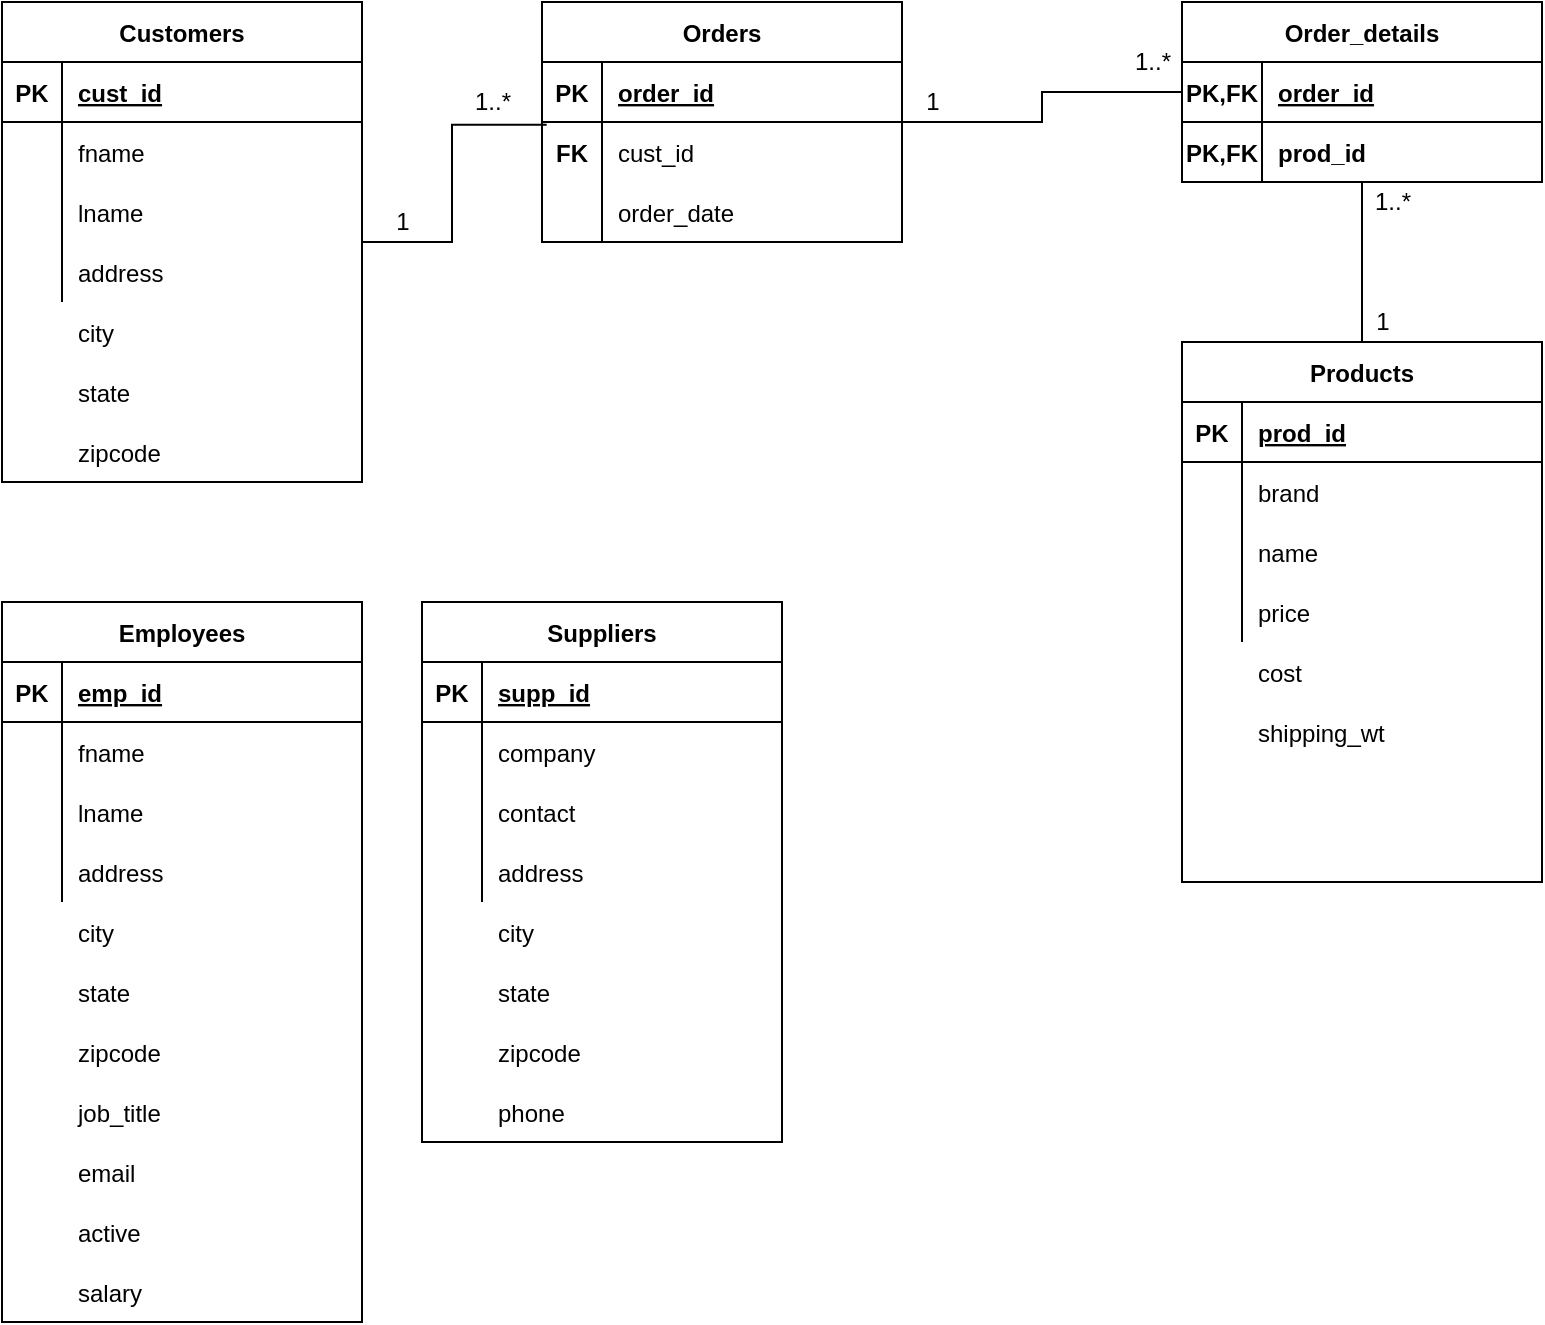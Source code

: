 <mxfile version="13.10.2" type="device"><diagram id="1G9OdVlGmdawqTqlUnX2" name="Page-1"><mxGraphModel dx="1038" dy="580" grid="1" gridSize="10" guides="1" tooltips="1" connect="1" arrows="1" fold="1" page="1" pageScale="1" pageWidth="850" pageHeight="1100" math="0" shadow="0"><root><mxCell id="0"/><mxCell id="1" parent="0"/><mxCell id="oy5DXmCXo36b-dmY0Exa-119" style="edgeStyle=orthogonalEdgeStyle;rounded=0;orthogonalLoop=1;jettySize=auto;html=1;entryX=0.013;entryY=0.047;entryDx=0;entryDy=0;entryPerimeter=0;endArrow=none;endFill=0;" edge="1" parent="1" source="oy5DXmCXo36b-dmY0Exa-1" target="oy5DXmCXo36b-dmY0Exa-41"><mxGeometry relative="1" as="geometry"/></mxCell><mxCell id="oy5DXmCXo36b-dmY0Exa-1" value="Customers" style="shape=table;startSize=30;container=1;collapsible=1;childLayout=tableLayout;fixedRows=1;rowLines=0;fontStyle=1;align=center;resizeLast=1;" vertex="1" parent="1"><mxGeometry x="80" y="40" width="180" height="240" as="geometry"/></mxCell><mxCell id="oy5DXmCXo36b-dmY0Exa-2" value="" style="shape=partialRectangle;collapsible=0;dropTarget=0;pointerEvents=0;fillColor=none;top=0;left=0;bottom=1;right=0;points=[[0,0.5],[1,0.5]];portConstraint=eastwest;" vertex="1" parent="oy5DXmCXo36b-dmY0Exa-1"><mxGeometry y="30" width="180" height="30" as="geometry"/></mxCell><mxCell id="oy5DXmCXo36b-dmY0Exa-3" value="PK" style="shape=partialRectangle;connectable=0;fillColor=none;top=0;left=0;bottom=0;right=0;fontStyle=1;overflow=hidden;" vertex="1" parent="oy5DXmCXo36b-dmY0Exa-2"><mxGeometry width="30" height="30" as="geometry"/></mxCell><mxCell id="oy5DXmCXo36b-dmY0Exa-4" value="cust_id" style="shape=partialRectangle;connectable=0;fillColor=none;top=0;left=0;bottom=0;right=0;align=left;spacingLeft=6;fontStyle=5;overflow=hidden;" vertex="1" parent="oy5DXmCXo36b-dmY0Exa-2"><mxGeometry x="30" width="150" height="30" as="geometry"/></mxCell><mxCell id="oy5DXmCXo36b-dmY0Exa-5" value="" style="shape=partialRectangle;collapsible=0;dropTarget=0;pointerEvents=0;fillColor=none;top=0;left=0;bottom=0;right=0;points=[[0,0.5],[1,0.5]];portConstraint=eastwest;" vertex="1" parent="oy5DXmCXo36b-dmY0Exa-1"><mxGeometry y="60" width="180" height="30" as="geometry"/></mxCell><mxCell id="oy5DXmCXo36b-dmY0Exa-6" value="" style="shape=partialRectangle;connectable=0;fillColor=none;top=0;left=0;bottom=0;right=0;editable=1;overflow=hidden;" vertex="1" parent="oy5DXmCXo36b-dmY0Exa-5"><mxGeometry width="30" height="30" as="geometry"/></mxCell><mxCell id="oy5DXmCXo36b-dmY0Exa-7" value="fname" style="shape=partialRectangle;connectable=0;fillColor=none;top=0;left=0;bottom=0;right=0;align=left;spacingLeft=6;overflow=hidden;" vertex="1" parent="oy5DXmCXo36b-dmY0Exa-5"><mxGeometry x="30" width="150" height="30" as="geometry"/></mxCell><mxCell id="oy5DXmCXo36b-dmY0Exa-8" value="" style="shape=partialRectangle;collapsible=0;dropTarget=0;pointerEvents=0;fillColor=none;top=0;left=0;bottom=0;right=0;points=[[0,0.5],[1,0.5]];portConstraint=eastwest;" vertex="1" parent="oy5DXmCXo36b-dmY0Exa-1"><mxGeometry y="90" width="180" height="30" as="geometry"/></mxCell><mxCell id="oy5DXmCXo36b-dmY0Exa-9" value="" style="shape=partialRectangle;connectable=0;fillColor=none;top=0;left=0;bottom=0;right=0;editable=1;overflow=hidden;" vertex="1" parent="oy5DXmCXo36b-dmY0Exa-8"><mxGeometry width="30" height="30" as="geometry"/></mxCell><mxCell id="oy5DXmCXo36b-dmY0Exa-10" value="lname" style="shape=partialRectangle;connectable=0;fillColor=none;top=0;left=0;bottom=0;right=0;align=left;spacingLeft=6;overflow=hidden;" vertex="1" parent="oy5DXmCXo36b-dmY0Exa-8"><mxGeometry x="30" width="150" height="30" as="geometry"/></mxCell><mxCell id="oy5DXmCXo36b-dmY0Exa-11" value="" style="shape=partialRectangle;collapsible=0;dropTarget=0;pointerEvents=0;fillColor=none;top=0;left=0;bottom=0;right=0;points=[[0,0.5],[1,0.5]];portConstraint=eastwest;" vertex="1" parent="oy5DXmCXo36b-dmY0Exa-1"><mxGeometry y="120" width="180" height="30" as="geometry"/></mxCell><mxCell id="oy5DXmCXo36b-dmY0Exa-12" value="" style="shape=partialRectangle;connectable=0;fillColor=none;top=0;left=0;bottom=0;right=0;editable=1;overflow=hidden;" vertex="1" parent="oy5DXmCXo36b-dmY0Exa-11"><mxGeometry width="30" height="30" as="geometry"/></mxCell><mxCell id="oy5DXmCXo36b-dmY0Exa-13" value="address" style="shape=partialRectangle;connectable=0;fillColor=none;top=0;left=0;bottom=0;right=0;align=left;spacingLeft=6;overflow=hidden;" vertex="1" parent="oy5DXmCXo36b-dmY0Exa-11"><mxGeometry x="30" width="150" height="30" as="geometry"/></mxCell><mxCell id="oy5DXmCXo36b-dmY0Exa-14" value="city" style="shape=partialRectangle;connectable=0;fillColor=none;top=0;left=0;bottom=0;right=0;align=left;spacingLeft=6;overflow=hidden;" vertex="1" parent="1"><mxGeometry x="110" y="190" width="150" height="30" as="geometry"/></mxCell><mxCell id="oy5DXmCXo36b-dmY0Exa-15" value="state" style="shape=partialRectangle;connectable=0;fillColor=none;top=0;left=0;bottom=0;right=0;align=left;spacingLeft=6;overflow=hidden;" vertex="1" parent="1"><mxGeometry x="110" y="220" width="150" height="30" as="geometry"/></mxCell><mxCell id="oy5DXmCXo36b-dmY0Exa-16" value="zipcode" style="shape=partialRectangle;connectable=0;fillColor=none;top=0;left=0;bottom=0;right=0;align=left;spacingLeft=6;overflow=hidden;" vertex="1" parent="1"><mxGeometry x="110" y="250" width="150" height="30" as="geometry"/></mxCell><mxCell id="oy5DXmCXo36b-dmY0Exa-17" value="Employees" style="shape=table;startSize=30;container=1;collapsible=1;childLayout=tableLayout;fixedRows=1;rowLines=0;fontStyle=1;align=center;resizeLast=1;" vertex="1" parent="1"><mxGeometry x="80" y="340" width="180" height="360" as="geometry"/></mxCell><mxCell id="oy5DXmCXo36b-dmY0Exa-18" value="" style="shape=partialRectangle;collapsible=0;dropTarget=0;pointerEvents=0;fillColor=none;top=0;left=0;bottom=1;right=0;points=[[0,0.5],[1,0.5]];portConstraint=eastwest;" vertex="1" parent="oy5DXmCXo36b-dmY0Exa-17"><mxGeometry y="30" width="180" height="30" as="geometry"/></mxCell><mxCell id="oy5DXmCXo36b-dmY0Exa-19" value="PK" style="shape=partialRectangle;connectable=0;fillColor=none;top=0;left=0;bottom=0;right=0;fontStyle=1;overflow=hidden;" vertex="1" parent="oy5DXmCXo36b-dmY0Exa-18"><mxGeometry width="30" height="30" as="geometry"/></mxCell><mxCell id="oy5DXmCXo36b-dmY0Exa-20" value="emp_id" style="shape=partialRectangle;connectable=0;fillColor=none;top=0;left=0;bottom=0;right=0;align=left;spacingLeft=6;fontStyle=5;overflow=hidden;" vertex="1" parent="oy5DXmCXo36b-dmY0Exa-18"><mxGeometry x="30" width="150" height="30" as="geometry"/></mxCell><mxCell id="oy5DXmCXo36b-dmY0Exa-21" value="" style="shape=partialRectangle;collapsible=0;dropTarget=0;pointerEvents=0;fillColor=none;top=0;left=0;bottom=0;right=0;points=[[0,0.5],[1,0.5]];portConstraint=eastwest;" vertex="1" parent="oy5DXmCXo36b-dmY0Exa-17"><mxGeometry y="60" width="180" height="30" as="geometry"/></mxCell><mxCell id="oy5DXmCXo36b-dmY0Exa-22" value="" style="shape=partialRectangle;connectable=0;fillColor=none;top=0;left=0;bottom=0;right=0;editable=1;overflow=hidden;" vertex="1" parent="oy5DXmCXo36b-dmY0Exa-21"><mxGeometry width="30" height="30" as="geometry"/></mxCell><mxCell id="oy5DXmCXo36b-dmY0Exa-23" value="fname" style="shape=partialRectangle;connectable=0;fillColor=none;top=0;left=0;bottom=0;right=0;align=left;spacingLeft=6;overflow=hidden;" vertex="1" parent="oy5DXmCXo36b-dmY0Exa-21"><mxGeometry x="30" width="150" height="30" as="geometry"/></mxCell><mxCell id="oy5DXmCXo36b-dmY0Exa-24" value="" style="shape=partialRectangle;collapsible=0;dropTarget=0;pointerEvents=0;fillColor=none;top=0;left=0;bottom=0;right=0;points=[[0,0.5],[1,0.5]];portConstraint=eastwest;" vertex="1" parent="oy5DXmCXo36b-dmY0Exa-17"><mxGeometry y="90" width="180" height="30" as="geometry"/></mxCell><mxCell id="oy5DXmCXo36b-dmY0Exa-25" value="" style="shape=partialRectangle;connectable=0;fillColor=none;top=0;left=0;bottom=0;right=0;editable=1;overflow=hidden;" vertex="1" parent="oy5DXmCXo36b-dmY0Exa-24"><mxGeometry width="30" height="30" as="geometry"/></mxCell><mxCell id="oy5DXmCXo36b-dmY0Exa-26" value="lname" style="shape=partialRectangle;connectable=0;fillColor=none;top=0;left=0;bottom=0;right=0;align=left;spacingLeft=6;overflow=hidden;" vertex="1" parent="oy5DXmCXo36b-dmY0Exa-24"><mxGeometry x="30" width="150" height="30" as="geometry"/></mxCell><mxCell id="oy5DXmCXo36b-dmY0Exa-27" value="" style="shape=partialRectangle;collapsible=0;dropTarget=0;pointerEvents=0;fillColor=none;top=0;left=0;bottom=0;right=0;points=[[0,0.5],[1,0.5]];portConstraint=eastwest;" vertex="1" parent="oy5DXmCXo36b-dmY0Exa-17"><mxGeometry y="120" width="180" height="30" as="geometry"/></mxCell><mxCell id="oy5DXmCXo36b-dmY0Exa-28" value="" style="shape=partialRectangle;connectable=0;fillColor=none;top=0;left=0;bottom=0;right=0;editable=1;overflow=hidden;" vertex="1" parent="oy5DXmCXo36b-dmY0Exa-27"><mxGeometry width="30" height="30" as="geometry"/></mxCell><mxCell id="oy5DXmCXo36b-dmY0Exa-29" value="address" style="shape=partialRectangle;connectable=0;fillColor=none;top=0;left=0;bottom=0;right=0;align=left;spacingLeft=6;overflow=hidden;" vertex="1" parent="oy5DXmCXo36b-dmY0Exa-27"><mxGeometry x="30" width="150" height="30" as="geometry"/></mxCell><mxCell id="oy5DXmCXo36b-dmY0Exa-30" value="city" style="shape=partialRectangle;connectable=0;fillColor=none;top=0;left=0;bottom=0;right=0;align=left;spacingLeft=6;overflow=hidden;" vertex="1" parent="1"><mxGeometry x="110" y="490" width="150" height="30" as="geometry"/></mxCell><mxCell id="oy5DXmCXo36b-dmY0Exa-31" value="state" style="shape=partialRectangle;connectable=0;fillColor=none;top=0;left=0;bottom=0;right=0;align=left;spacingLeft=6;overflow=hidden;" vertex="1" parent="1"><mxGeometry x="110" y="520" width="150" height="30" as="geometry"/></mxCell><mxCell id="oy5DXmCXo36b-dmY0Exa-32" value="zipcode" style="shape=partialRectangle;connectable=0;fillColor=none;top=0;left=0;bottom=0;right=0;align=left;spacingLeft=6;overflow=hidden;" vertex="1" parent="1"><mxGeometry x="110" y="550" width="150" height="30" as="geometry"/></mxCell><mxCell id="oy5DXmCXo36b-dmY0Exa-33" value="job_title" style="shape=partialRectangle;connectable=0;fillColor=none;top=0;left=0;bottom=0;right=0;align=left;spacingLeft=6;overflow=hidden;" vertex="1" parent="1"><mxGeometry x="110" y="580" width="150" height="30" as="geometry"/></mxCell><mxCell id="oy5DXmCXo36b-dmY0Exa-34" value="email" style="shape=partialRectangle;connectable=0;fillColor=none;top=0;left=0;bottom=0;right=0;align=left;spacingLeft=6;overflow=hidden;" vertex="1" parent="1"><mxGeometry x="110" y="610" width="150" height="30" as="geometry"/></mxCell><mxCell id="oy5DXmCXo36b-dmY0Exa-35" value="active" style="shape=partialRectangle;connectable=0;fillColor=none;top=0;left=0;bottom=0;right=0;align=left;spacingLeft=6;overflow=hidden;" vertex="1" parent="1"><mxGeometry x="110" y="640" width="150" height="30" as="geometry"/></mxCell><mxCell id="oy5DXmCXo36b-dmY0Exa-36" value="salary" style="shape=partialRectangle;connectable=0;fillColor=none;top=0;left=0;bottom=0;right=0;align=left;spacingLeft=6;overflow=hidden;" vertex="1" parent="1"><mxGeometry x="110" y="670" width="150" height="30" as="geometry"/></mxCell><mxCell id="oy5DXmCXo36b-dmY0Exa-124" style="edgeStyle=orthogonalEdgeStyle;rounded=0;orthogonalLoop=1;jettySize=auto;html=1;entryX=0;entryY=0.5;entryDx=0;entryDy=0;endArrow=none;endFill=0;" edge="1" parent="1" source="oy5DXmCXo36b-dmY0Exa-37" target="oy5DXmCXo36b-dmY0Exa-51"><mxGeometry relative="1" as="geometry"/></mxCell><mxCell id="oy5DXmCXo36b-dmY0Exa-37" value="Orders" style="shape=table;startSize=30;container=1;collapsible=1;childLayout=tableLayout;fixedRows=1;rowLines=0;fontStyle=1;align=center;resizeLast=1;" vertex="1" parent="1"><mxGeometry x="350" y="40" width="180" height="120" as="geometry"/></mxCell><mxCell id="oy5DXmCXo36b-dmY0Exa-38" value="" style="shape=partialRectangle;collapsible=0;dropTarget=0;pointerEvents=0;fillColor=none;top=0;left=0;bottom=1;right=0;points=[[0,0.5],[1,0.5]];portConstraint=eastwest;" vertex="1" parent="oy5DXmCXo36b-dmY0Exa-37"><mxGeometry y="30" width="180" height="30" as="geometry"/></mxCell><mxCell id="oy5DXmCXo36b-dmY0Exa-39" value="PK" style="shape=partialRectangle;connectable=0;fillColor=none;top=0;left=0;bottom=0;right=0;fontStyle=1;overflow=hidden;" vertex="1" parent="oy5DXmCXo36b-dmY0Exa-38"><mxGeometry width="30" height="30" as="geometry"/></mxCell><mxCell id="oy5DXmCXo36b-dmY0Exa-40" value="order_id" style="shape=partialRectangle;connectable=0;fillColor=none;top=0;left=0;bottom=0;right=0;align=left;spacingLeft=6;fontStyle=5;overflow=hidden;" vertex="1" parent="oy5DXmCXo36b-dmY0Exa-38"><mxGeometry x="30" width="150" height="30" as="geometry"/></mxCell><mxCell id="oy5DXmCXo36b-dmY0Exa-41" value="" style="shape=partialRectangle;collapsible=0;dropTarget=0;pointerEvents=0;fillColor=none;top=0;left=0;bottom=0;right=0;points=[[0,0.5],[1,0.5]];portConstraint=eastwest;" vertex="1" parent="oy5DXmCXo36b-dmY0Exa-37"><mxGeometry y="60" width="180" height="30" as="geometry"/></mxCell><mxCell id="oy5DXmCXo36b-dmY0Exa-42" value="FK" style="shape=partialRectangle;connectable=0;fillColor=none;top=0;left=0;bottom=0;right=0;editable=1;overflow=hidden;fontStyle=1" vertex="1" parent="oy5DXmCXo36b-dmY0Exa-41"><mxGeometry width="30" height="30" as="geometry"/></mxCell><mxCell id="oy5DXmCXo36b-dmY0Exa-43" value="cust_id" style="shape=partialRectangle;connectable=0;fillColor=none;top=0;left=0;bottom=0;right=0;align=left;spacingLeft=6;overflow=hidden;fontStyle=0" vertex="1" parent="oy5DXmCXo36b-dmY0Exa-41"><mxGeometry x="30" width="150" height="30" as="geometry"/></mxCell><mxCell id="oy5DXmCXo36b-dmY0Exa-44" value="" style="shape=partialRectangle;collapsible=0;dropTarget=0;pointerEvents=0;fillColor=none;top=0;left=0;bottom=0;right=0;points=[[0,0.5],[1,0.5]];portConstraint=eastwest;" vertex="1" parent="oy5DXmCXo36b-dmY0Exa-37"><mxGeometry y="90" width="180" height="30" as="geometry"/></mxCell><mxCell id="oy5DXmCXo36b-dmY0Exa-45" value="" style="shape=partialRectangle;connectable=0;fillColor=none;top=0;left=0;bottom=0;right=0;editable=1;overflow=hidden;" vertex="1" parent="oy5DXmCXo36b-dmY0Exa-44"><mxGeometry width="30" height="30" as="geometry"/></mxCell><mxCell id="oy5DXmCXo36b-dmY0Exa-46" value="order_date" style="shape=partialRectangle;connectable=0;fillColor=none;top=0;left=0;bottom=0;right=0;align=left;spacingLeft=6;overflow=hidden;" vertex="1" parent="oy5DXmCXo36b-dmY0Exa-44"><mxGeometry x="30" width="150" height="30" as="geometry"/></mxCell><mxCell id="oy5DXmCXo36b-dmY0Exa-127" style="edgeStyle=orthogonalEdgeStyle;rounded=0;orthogonalLoop=1;jettySize=auto;html=1;endArrow=none;endFill=0;" edge="1" parent="1" source="oy5DXmCXo36b-dmY0Exa-50" target="oy5DXmCXo36b-dmY0Exa-63"><mxGeometry relative="1" as="geometry"/></mxCell><mxCell id="oy5DXmCXo36b-dmY0Exa-50" value="Order_details" style="shape=table;startSize=30;container=1;collapsible=1;childLayout=tableLayout;fixedRows=1;rowLines=0;fontStyle=1;align=center;resizeLast=1;" vertex="1" parent="1"><mxGeometry x="670" y="40" width="180" height="90" as="geometry"/></mxCell><mxCell id="oy5DXmCXo36b-dmY0Exa-51" value="" style="shape=partialRectangle;collapsible=0;dropTarget=0;pointerEvents=0;fillColor=none;top=0;left=0;bottom=1;right=0;points=[[0,0.5],[1,0.5]];portConstraint=eastwest;" vertex="1" parent="oy5DXmCXo36b-dmY0Exa-50"><mxGeometry y="30" width="180" height="30" as="geometry"/></mxCell><mxCell id="oy5DXmCXo36b-dmY0Exa-52" value="PK,FK" style="shape=partialRectangle;connectable=0;fillColor=none;top=0;left=0;bottom=0;right=0;fontStyle=1;overflow=hidden;" vertex="1" parent="oy5DXmCXo36b-dmY0Exa-51"><mxGeometry width="40" height="30" as="geometry"/></mxCell><mxCell id="oy5DXmCXo36b-dmY0Exa-53" value="order_id" style="shape=partialRectangle;connectable=0;fillColor=none;top=0;left=0;bottom=0;right=0;align=left;spacingLeft=6;fontStyle=5;overflow=hidden;" vertex="1" parent="oy5DXmCXo36b-dmY0Exa-51"><mxGeometry x="40" width="140" height="30" as="geometry"/></mxCell><mxCell id="oy5DXmCXo36b-dmY0Exa-54" value="" style="shape=partialRectangle;collapsible=0;dropTarget=0;pointerEvents=0;fillColor=none;top=0;left=0;bottom=0;right=0;points=[[0,0.5],[1,0.5]];portConstraint=eastwest;" vertex="1" parent="oy5DXmCXo36b-dmY0Exa-50"><mxGeometry y="60" width="180" height="30" as="geometry"/></mxCell><mxCell id="oy5DXmCXo36b-dmY0Exa-55" value="PK,FK" style="shape=partialRectangle;connectable=0;fillColor=none;top=0;left=0;bottom=0;right=0;editable=1;overflow=hidden;fontStyle=1" vertex="1" parent="oy5DXmCXo36b-dmY0Exa-54"><mxGeometry width="40" height="30" as="geometry"/></mxCell><mxCell id="oy5DXmCXo36b-dmY0Exa-56" value="prod_id" style="shape=partialRectangle;connectable=0;fillColor=none;top=0;left=0;bottom=0;right=0;align=left;spacingLeft=6;overflow=hidden;fontStyle=1" vertex="1" parent="oy5DXmCXo36b-dmY0Exa-54"><mxGeometry x="40" width="140" height="30" as="geometry"/></mxCell><mxCell id="oy5DXmCXo36b-dmY0Exa-63" value="Products" style="shape=table;startSize=30;container=1;collapsible=1;childLayout=tableLayout;fixedRows=1;rowLines=0;fontStyle=1;align=center;resizeLast=1;" vertex="1" parent="1"><mxGeometry x="670" y="210" width="180" height="270" as="geometry"/></mxCell><mxCell id="oy5DXmCXo36b-dmY0Exa-64" value="" style="shape=partialRectangle;collapsible=0;dropTarget=0;pointerEvents=0;fillColor=none;top=0;left=0;bottom=1;right=0;points=[[0,0.5],[1,0.5]];portConstraint=eastwest;" vertex="1" parent="oy5DXmCXo36b-dmY0Exa-63"><mxGeometry y="30" width="180" height="30" as="geometry"/></mxCell><mxCell id="oy5DXmCXo36b-dmY0Exa-65" value="PK" style="shape=partialRectangle;connectable=0;fillColor=none;top=0;left=0;bottom=0;right=0;fontStyle=1;overflow=hidden;" vertex="1" parent="oy5DXmCXo36b-dmY0Exa-64"><mxGeometry width="30" height="30" as="geometry"/></mxCell><mxCell id="oy5DXmCXo36b-dmY0Exa-66" value="prod_id" style="shape=partialRectangle;connectable=0;fillColor=none;top=0;left=0;bottom=0;right=0;align=left;spacingLeft=6;fontStyle=5;overflow=hidden;" vertex="1" parent="oy5DXmCXo36b-dmY0Exa-64"><mxGeometry x="30" width="150" height="30" as="geometry"/></mxCell><mxCell id="oy5DXmCXo36b-dmY0Exa-67" value="" style="shape=partialRectangle;collapsible=0;dropTarget=0;pointerEvents=0;fillColor=none;top=0;left=0;bottom=0;right=0;points=[[0,0.5],[1,0.5]];portConstraint=eastwest;" vertex="1" parent="oy5DXmCXo36b-dmY0Exa-63"><mxGeometry y="60" width="180" height="30" as="geometry"/></mxCell><mxCell id="oy5DXmCXo36b-dmY0Exa-68" value="" style="shape=partialRectangle;connectable=0;fillColor=none;top=0;left=0;bottom=0;right=0;editable=1;overflow=hidden;" vertex="1" parent="oy5DXmCXo36b-dmY0Exa-67"><mxGeometry width="30" height="30" as="geometry"/></mxCell><mxCell id="oy5DXmCXo36b-dmY0Exa-69" value="brand" style="shape=partialRectangle;connectable=0;fillColor=none;top=0;left=0;bottom=0;right=0;align=left;spacingLeft=6;overflow=hidden;" vertex="1" parent="oy5DXmCXo36b-dmY0Exa-67"><mxGeometry x="30" width="150" height="30" as="geometry"/></mxCell><mxCell id="oy5DXmCXo36b-dmY0Exa-70" value="" style="shape=partialRectangle;collapsible=0;dropTarget=0;pointerEvents=0;fillColor=none;top=0;left=0;bottom=0;right=0;points=[[0,0.5],[1,0.5]];portConstraint=eastwest;" vertex="1" parent="oy5DXmCXo36b-dmY0Exa-63"><mxGeometry y="90" width="180" height="30" as="geometry"/></mxCell><mxCell id="oy5DXmCXo36b-dmY0Exa-71" value="" style="shape=partialRectangle;connectable=0;fillColor=none;top=0;left=0;bottom=0;right=0;editable=1;overflow=hidden;" vertex="1" parent="oy5DXmCXo36b-dmY0Exa-70"><mxGeometry width="30" height="30" as="geometry"/></mxCell><mxCell id="oy5DXmCXo36b-dmY0Exa-72" value="name" style="shape=partialRectangle;connectable=0;fillColor=none;top=0;left=0;bottom=0;right=0;align=left;spacingLeft=6;overflow=hidden;" vertex="1" parent="oy5DXmCXo36b-dmY0Exa-70"><mxGeometry x="30" width="150" height="30" as="geometry"/></mxCell><mxCell id="oy5DXmCXo36b-dmY0Exa-73" value="" style="shape=partialRectangle;collapsible=0;dropTarget=0;pointerEvents=0;fillColor=none;top=0;left=0;bottom=0;right=0;points=[[0,0.5],[1,0.5]];portConstraint=eastwest;" vertex="1" parent="oy5DXmCXo36b-dmY0Exa-63"><mxGeometry y="120" width="180" height="30" as="geometry"/></mxCell><mxCell id="oy5DXmCXo36b-dmY0Exa-74" value="" style="shape=partialRectangle;connectable=0;fillColor=none;top=0;left=0;bottom=0;right=0;editable=1;overflow=hidden;" vertex="1" parent="oy5DXmCXo36b-dmY0Exa-73"><mxGeometry width="30" height="30" as="geometry"/></mxCell><mxCell id="oy5DXmCXo36b-dmY0Exa-75" value="price" style="shape=partialRectangle;connectable=0;fillColor=none;top=0;left=0;bottom=0;right=0;align=left;spacingLeft=6;overflow=hidden;" vertex="1" parent="oy5DXmCXo36b-dmY0Exa-73"><mxGeometry x="30" width="150" height="30" as="geometry"/></mxCell><mxCell id="oy5DXmCXo36b-dmY0Exa-98" value="Suppliers" style="shape=table;startSize=30;container=1;collapsible=1;childLayout=tableLayout;fixedRows=1;rowLines=0;fontStyle=1;align=center;resizeLast=1;" vertex="1" parent="1"><mxGeometry x="290" y="340" width="180" height="270" as="geometry"/></mxCell><mxCell id="oy5DXmCXo36b-dmY0Exa-99" value="" style="shape=partialRectangle;collapsible=0;dropTarget=0;pointerEvents=0;fillColor=none;top=0;left=0;bottom=1;right=0;points=[[0,0.5],[1,0.5]];portConstraint=eastwest;" vertex="1" parent="oy5DXmCXo36b-dmY0Exa-98"><mxGeometry y="30" width="180" height="30" as="geometry"/></mxCell><mxCell id="oy5DXmCXo36b-dmY0Exa-100" value="PK" style="shape=partialRectangle;connectable=0;fillColor=none;top=0;left=0;bottom=0;right=0;fontStyle=1;overflow=hidden;" vertex="1" parent="oy5DXmCXo36b-dmY0Exa-99"><mxGeometry width="30" height="30" as="geometry"/></mxCell><mxCell id="oy5DXmCXo36b-dmY0Exa-101" value="supp_id" style="shape=partialRectangle;connectable=0;fillColor=none;top=0;left=0;bottom=0;right=0;align=left;spacingLeft=6;fontStyle=5;overflow=hidden;" vertex="1" parent="oy5DXmCXo36b-dmY0Exa-99"><mxGeometry x="30" width="150" height="30" as="geometry"/></mxCell><mxCell id="oy5DXmCXo36b-dmY0Exa-102" value="" style="shape=partialRectangle;collapsible=0;dropTarget=0;pointerEvents=0;fillColor=none;top=0;left=0;bottom=0;right=0;points=[[0,0.5],[1,0.5]];portConstraint=eastwest;" vertex="1" parent="oy5DXmCXo36b-dmY0Exa-98"><mxGeometry y="60" width="180" height="30" as="geometry"/></mxCell><mxCell id="oy5DXmCXo36b-dmY0Exa-103" value="" style="shape=partialRectangle;connectable=0;fillColor=none;top=0;left=0;bottom=0;right=0;editable=1;overflow=hidden;" vertex="1" parent="oy5DXmCXo36b-dmY0Exa-102"><mxGeometry width="30" height="30" as="geometry"/></mxCell><mxCell id="oy5DXmCXo36b-dmY0Exa-104" value="company" style="shape=partialRectangle;connectable=0;fillColor=none;top=0;left=0;bottom=0;right=0;align=left;spacingLeft=6;overflow=hidden;" vertex="1" parent="oy5DXmCXo36b-dmY0Exa-102"><mxGeometry x="30" width="150" height="30" as="geometry"/></mxCell><mxCell id="oy5DXmCXo36b-dmY0Exa-105" value="" style="shape=partialRectangle;collapsible=0;dropTarget=0;pointerEvents=0;fillColor=none;top=0;left=0;bottom=0;right=0;points=[[0,0.5],[1,0.5]];portConstraint=eastwest;" vertex="1" parent="oy5DXmCXo36b-dmY0Exa-98"><mxGeometry y="90" width="180" height="30" as="geometry"/></mxCell><mxCell id="oy5DXmCXo36b-dmY0Exa-106" value="" style="shape=partialRectangle;connectable=0;fillColor=none;top=0;left=0;bottom=0;right=0;editable=1;overflow=hidden;" vertex="1" parent="oy5DXmCXo36b-dmY0Exa-105"><mxGeometry width="30" height="30" as="geometry"/></mxCell><mxCell id="oy5DXmCXo36b-dmY0Exa-107" value="contact" style="shape=partialRectangle;connectable=0;fillColor=none;top=0;left=0;bottom=0;right=0;align=left;spacingLeft=6;overflow=hidden;" vertex="1" parent="oy5DXmCXo36b-dmY0Exa-105"><mxGeometry x="30" width="150" height="30" as="geometry"/></mxCell><mxCell id="oy5DXmCXo36b-dmY0Exa-108" value="" style="shape=partialRectangle;collapsible=0;dropTarget=0;pointerEvents=0;fillColor=none;top=0;left=0;bottom=0;right=0;points=[[0,0.5],[1,0.5]];portConstraint=eastwest;" vertex="1" parent="oy5DXmCXo36b-dmY0Exa-98"><mxGeometry y="120" width="180" height="30" as="geometry"/></mxCell><mxCell id="oy5DXmCXo36b-dmY0Exa-109" value="" style="shape=partialRectangle;connectable=0;fillColor=none;top=0;left=0;bottom=0;right=0;editable=1;overflow=hidden;" vertex="1" parent="oy5DXmCXo36b-dmY0Exa-108"><mxGeometry width="30" height="30" as="geometry"/></mxCell><mxCell id="oy5DXmCXo36b-dmY0Exa-110" value="address" style="shape=partialRectangle;connectable=0;fillColor=none;top=0;left=0;bottom=0;right=0;align=left;spacingLeft=6;overflow=hidden;" vertex="1" parent="oy5DXmCXo36b-dmY0Exa-108"><mxGeometry x="30" width="150" height="30" as="geometry"/></mxCell><mxCell id="oy5DXmCXo36b-dmY0Exa-111" value="city" style="shape=partialRectangle;connectable=0;fillColor=none;top=0;left=0;bottom=0;right=0;align=left;spacingLeft=6;overflow=hidden;" vertex="1" parent="1"><mxGeometry x="320" y="490" width="150" height="30" as="geometry"/></mxCell><mxCell id="oy5DXmCXo36b-dmY0Exa-112" value="state" style="shape=partialRectangle;connectable=0;fillColor=none;top=0;left=0;bottom=0;right=0;align=left;spacingLeft=6;overflow=hidden;" vertex="1" parent="1"><mxGeometry x="320" y="520" width="150" height="30" as="geometry"/></mxCell><mxCell id="oy5DXmCXo36b-dmY0Exa-113" value="zipcode" style="shape=partialRectangle;connectable=0;fillColor=none;top=0;left=0;bottom=0;right=0;align=left;spacingLeft=6;overflow=hidden;" vertex="1" parent="1"><mxGeometry x="320" y="550" width="150" height="30" as="geometry"/></mxCell><mxCell id="oy5DXmCXo36b-dmY0Exa-114" value="phone" style="shape=partialRectangle;connectable=0;fillColor=none;top=0;left=0;bottom=0;right=0;align=left;spacingLeft=6;overflow=hidden;" vertex="1" parent="1"><mxGeometry x="320" y="580" width="150" height="30" as="geometry"/></mxCell><mxCell id="oy5DXmCXo36b-dmY0Exa-116" value="cost" style="shape=partialRectangle;connectable=0;fillColor=none;top=0;left=0;bottom=0;right=0;align=left;spacingLeft=6;overflow=hidden;" vertex="1" parent="1"><mxGeometry x="700" y="360" width="150" height="30" as="geometry"/></mxCell><mxCell id="oy5DXmCXo36b-dmY0Exa-117" value="shipping_wt" style="shape=partialRectangle;connectable=0;fillColor=none;top=0;left=0;bottom=0;right=0;align=left;spacingLeft=6;overflow=hidden;" vertex="1" parent="1"><mxGeometry x="700" y="390" width="150" height="30" as="geometry"/></mxCell><mxCell id="oy5DXmCXo36b-dmY0Exa-120" value="1" style="text;html=1;align=center;verticalAlign=middle;resizable=0;points=[];autosize=1;" vertex="1" parent="1"><mxGeometry x="270" y="140" width="20" height="20" as="geometry"/></mxCell><mxCell id="oy5DXmCXo36b-dmY0Exa-121" value="1..*" style="text;html=1;align=center;verticalAlign=middle;resizable=0;points=[];autosize=1;" vertex="1" parent="1"><mxGeometry x="310" y="80" width="30" height="20" as="geometry"/></mxCell><mxCell id="oy5DXmCXo36b-dmY0Exa-125" value="1&lt;span style=&quot;color: rgba(0 , 0 , 0 , 0) ; font-family: monospace ; font-size: 0px&quot;&gt;%3CmxGraphModel%3E%3Croot%3E%3CmxCell%20id%3D%220%22%2F%3E%3CmxCell%20id%3D%221%22%20parent%3D%220%22%2F%3E%3CmxCell%20id%3D%222%22%20value%3D%221..*%22%20style%3D%22text%3Bhtml%3D1%3Balign%3Dcenter%3BverticalAlign%3Dmiddle%3Bresizable%3D0%3Bpoints%3D%5B%5D%3Bautosize%3D1%3B%22%20vertex%3D%221%22%20parent%3D%221%22%3E%3CmxGeometry%20x%3D%22265%22%20y%3D%22140%22%20width%3D%2230%22%20height%3D%2220%22%20as%3D%22geometry%22%2F%3E%3C%2FmxCell%3E%3C%2Froot%3E%3C%2FmxGraphModel%3E&lt;/span&gt;" style="text;html=1;align=center;verticalAlign=middle;resizable=0;points=[];autosize=1;" vertex="1" parent="1"><mxGeometry x="535" y="80" width="20" height="20" as="geometry"/></mxCell><mxCell id="oy5DXmCXo36b-dmY0Exa-126" value="1..*" style="text;html=1;align=center;verticalAlign=middle;resizable=0;points=[];autosize=1;" vertex="1" parent="1"><mxGeometry x="640" y="60" width="30" height="20" as="geometry"/></mxCell><mxCell id="oy5DXmCXo36b-dmY0Exa-128" value="1&lt;span style=&quot;color: rgba(0 , 0 , 0 , 0) ; font-family: monospace ; font-size: 0px&quot;&gt;%3CmxGraphModel%3E%3Croot%3E%3CmxCell%20id%3D%220%22%2F%3E%3CmxCell%20id%3D%221%22%20parent%3D%220%22%2F%3E%3CmxCell%20id%3D%222%22%20value%3D%221..*%22%20style%3D%22text%3Bhtml%3D1%3Balign%3Dcenter%3BverticalAlign%3Dmiddle%3Bresizable%3D0%3Bpoints%3D%5B%5D%3Bautosize%3D1%3B%22%20vertex%3D%221%22%20parent%3D%221%22%3E%3CmxGeometry%20x%3D%22265%22%20y%3D%22140%22%20width%3D%2230%22%20height%3D%2220%22%20as%3D%22geometry%22%2F%3E%3C%2FmxCell%3E%3C%2Froot%3E%3C%2FmxGraphModel%3E&lt;/span&gt;" style="text;html=1;align=center;verticalAlign=middle;resizable=0;points=[];autosize=1;" vertex="1" parent="1"><mxGeometry x="760" y="190" width="20" height="20" as="geometry"/></mxCell><mxCell id="oy5DXmCXo36b-dmY0Exa-129" value="1..*" style="text;html=1;align=center;verticalAlign=middle;resizable=0;points=[];autosize=1;" vertex="1" parent="1"><mxGeometry x="760" y="130" width="30" height="20" as="geometry"/></mxCell></root></mxGraphModel></diagram></mxfile>